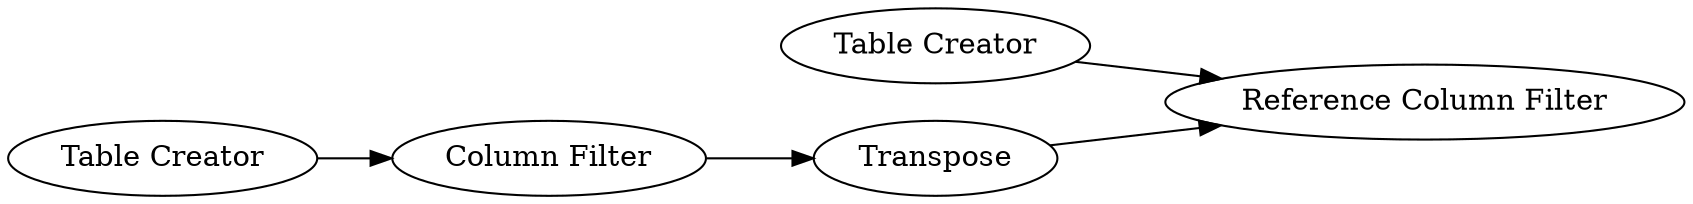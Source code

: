 digraph {
	2 -> 5
	1 -> 4
	4 -> 3
	3 -> 5
	5 [label="Reference Column Filter"]
	1 [label="Table Creator"]
	4 [label="Column Filter"]
	3 [label=Transpose]
	2 [label="Table Creator"]
	rankdir=LR
}
